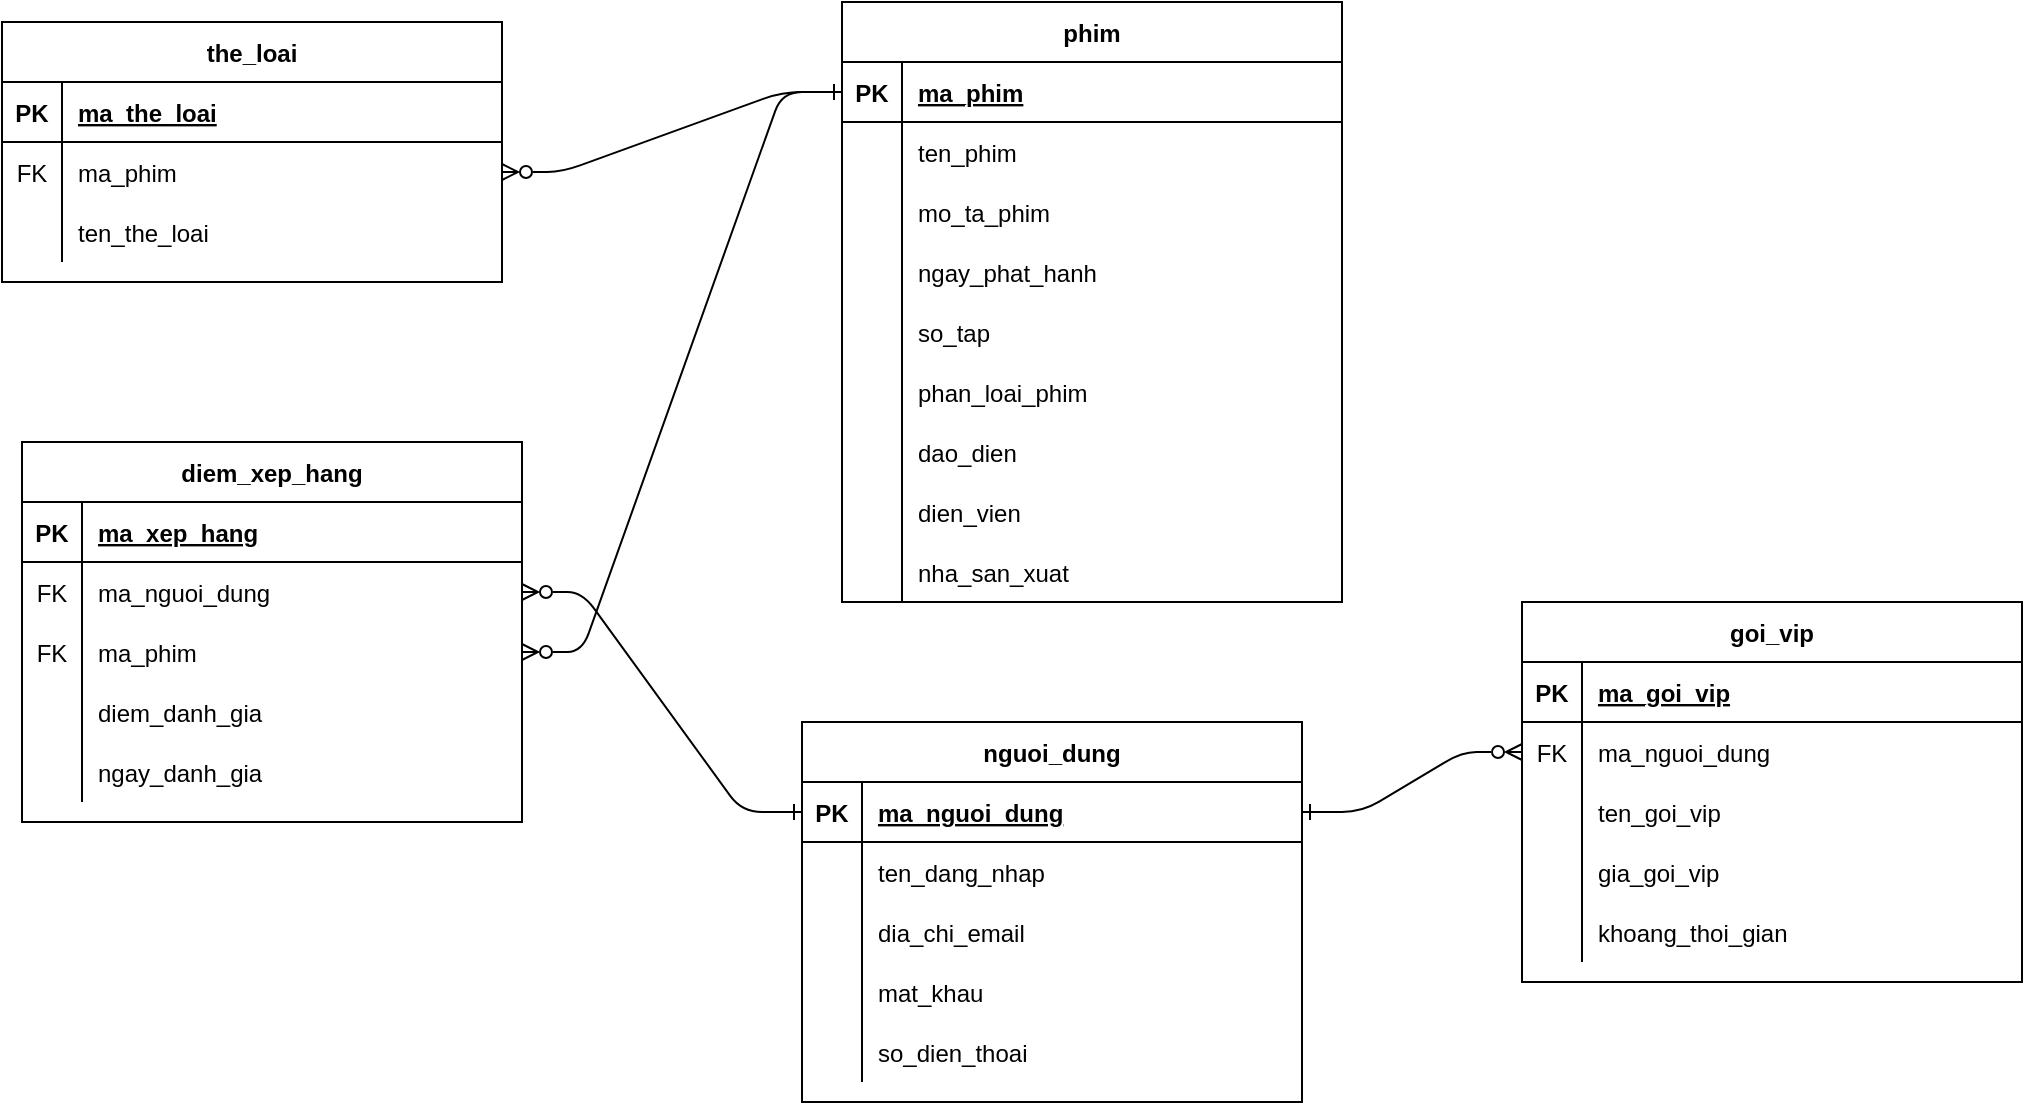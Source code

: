 <mxfile version="21.3.2" type="device">
  <diagram id="C5RBs43oDa-KdzZeNtuy" name="Page-1">
    <mxGraphModel dx="2812" dy="1273" grid="1" gridSize="10" guides="1" tooltips="1" connect="1" arrows="1" fold="1" page="1" pageScale="1" pageWidth="827" pageHeight="1169" math="0" shadow="0">
      <root>
        <mxCell id="WIyWlLk6GJQsqaUBKTNV-0" />
        <mxCell id="WIyWlLk6GJQsqaUBKTNV-1" parent="WIyWlLk6GJQsqaUBKTNV-0" />
        <mxCell id="9zA_-VVxKtDhb3yaYlYv-92" value="nguoi_dung" style="shape=table;startSize=30;container=1;collapsible=1;childLayout=tableLayout;fixedRows=1;rowLines=0;fontStyle=1;align=center;resizeLast=1;" parent="WIyWlLk6GJQsqaUBKTNV-1" vertex="1">
          <mxGeometry x="110" y="590" width="250" height="190" as="geometry" />
        </mxCell>
        <mxCell id="9zA_-VVxKtDhb3yaYlYv-93" value="" style="shape=partialRectangle;collapsible=0;dropTarget=0;pointerEvents=0;fillColor=none;points=[[0,0.5],[1,0.5]];portConstraint=eastwest;top=0;left=0;right=0;bottom=1;" parent="9zA_-VVxKtDhb3yaYlYv-92" vertex="1">
          <mxGeometry y="30" width="250" height="30" as="geometry" />
        </mxCell>
        <mxCell id="9zA_-VVxKtDhb3yaYlYv-94" value="PK" style="shape=partialRectangle;overflow=hidden;connectable=0;fillColor=none;top=0;left=0;bottom=0;right=0;fontStyle=1;" parent="9zA_-VVxKtDhb3yaYlYv-93" vertex="1">
          <mxGeometry width="30" height="30" as="geometry">
            <mxRectangle width="30" height="30" as="alternateBounds" />
          </mxGeometry>
        </mxCell>
        <mxCell id="9zA_-VVxKtDhb3yaYlYv-95" value="ma_nguoi_dung" style="shape=partialRectangle;overflow=hidden;connectable=0;fillColor=none;top=0;left=0;bottom=0;right=0;align=left;spacingLeft=6;fontStyle=5;" parent="9zA_-VVxKtDhb3yaYlYv-93" vertex="1">
          <mxGeometry x="30" width="220" height="30" as="geometry">
            <mxRectangle width="220" height="30" as="alternateBounds" />
          </mxGeometry>
        </mxCell>
        <mxCell id="9zA_-VVxKtDhb3yaYlYv-96" value="" style="shape=partialRectangle;collapsible=0;dropTarget=0;pointerEvents=0;fillColor=none;points=[[0,0.5],[1,0.5]];portConstraint=eastwest;top=0;left=0;right=0;bottom=0;" parent="9zA_-VVxKtDhb3yaYlYv-92" vertex="1">
          <mxGeometry y="60" width="250" height="30" as="geometry" />
        </mxCell>
        <mxCell id="9zA_-VVxKtDhb3yaYlYv-97" value="" style="shape=partialRectangle;overflow=hidden;connectable=0;fillColor=none;top=0;left=0;bottom=0;right=0;" parent="9zA_-VVxKtDhb3yaYlYv-96" vertex="1">
          <mxGeometry width="30" height="30" as="geometry">
            <mxRectangle width="30" height="30" as="alternateBounds" />
          </mxGeometry>
        </mxCell>
        <mxCell id="9zA_-VVxKtDhb3yaYlYv-98" value="ten_dang_nhap" style="shape=partialRectangle;overflow=hidden;connectable=0;fillColor=none;top=0;left=0;bottom=0;right=0;align=left;spacingLeft=6;" parent="9zA_-VVxKtDhb3yaYlYv-96" vertex="1">
          <mxGeometry x="30" width="220" height="30" as="geometry">
            <mxRectangle width="220" height="30" as="alternateBounds" />
          </mxGeometry>
        </mxCell>
        <mxCell id="9zA_-VVxKtDhb3yaYlYv-99" value="" style="shape=partialRectangle;collapsible=0;dropTarget=0;pointerEvents=0;fillColor=none;points=[[0,0.5],[1,0.5]];portConstraint=eastwest;top=0;left=0;right=0;bottom=0;" parent="9zA_-VVxKtDhb3yaYlYv-92" vertex="1">
          <mxGeometry y="90" width="250" height="30" as="geometry" />
        </mxCell>
        <mxCell id="9zA_-VVxKtDhb3yaYlYv-100" value="" style="shape=partialRectangle;overflow=hidden;connectable=0;fillColor=none;top=0;left=0;bottom=0;right=0;" parent="9zA_-VVxKtDhb3yaYlYv-99" vertex="1">
          <mxGeometry width="30" height="30" as="geometry">
            <mxRectangle width="30" height="30" as="alternateBounds" />
          </mxGeometry>
        </mxCell>
        <mxCell id="9zA_-VVxKtDhb3yaYlYv-101" value="dia_chi_email" style="shape=partialRectangle;overflow=hidden;connectable=0;fillColor=none;top=0;left=0;bottom=0;right=0;align=left;spacingLeft=6;" parent="9zA_-VVxKtDhb3yaYlYv-99" vertex="1">
          <mxGeometry x="30" width="220" height="30" as="geometry">
            <mxRectangle width="220" height="30" as="alternateBounds" />
          </mxGeometry>
        </mxCell>
        <mxCell id="9zA_-VVxKtDhb3yaYlYv-102" value="" style="shape=partialRectangle;collapsible=0;dropTarget=0;pointerEvents=0;fillColor=none;points=[[0,0.5],[1,0.5]];portConstraint=eastwest;top=0;left=0;right=0;bottom=0;" parent="9zA_-VVxKtDhb3yaYlYv-92" vertex="1">
          <mxGeometry y="120" width="250" height="30" as="geometry" />
        </mxCell>
        <mxCell id="9zA_-VVxKtDhb3yaYlYv-103" value="" style="shape=partialRectangle;overflow=hidden;connectable=0;fillColor=none;top=0;left=0;bottom=0;right=0;" parent="9zA_-VVxKtDhb3yaYlYv-102" vertex="1">
          <mxGeometry width="30" height="30" as="geometry">
            <mxRectangle width="30" height="30" as="alternateBounds" />
          </mxGeometry>
        </mxCell>
        <mxCell id="9zA_-VVxKtDhb3yaYlYv-104" value="mat_khau" style="shape=partialRectangle;overflow=hidden;connectable=0;fillColor=none;top=0;left=0;bottom=0;right=0;align=left;spacingLeft=6;" parent="9zA_-VVxKtDhb3yaYlYv-102" vertex="1">
          <mxGeometry x="30" width="220" height="30" as="geometry">
            <mxRectangle width="220" height="30" as="alternateBounds" />
          </mxGeometry>
        </mxCell>
        <mxCell id="9zA_-VVxKtDhb3yaYlYv-105" value="" style="shape=partialRectangle;collapsible=0;dropTarget=0;pointerEvents=0;fillColor=none;points=[[0,0.5],[1,0.5]];portConstraint=eastwest;top=0;left=0;right=0;bottom=0;" parent="9zA_-VVxKtDhb3yaYlYv-92" vertex="1">
          <mxGeometry y="150" width="250" height="30" as="geometry" />
        </mxCell>
        <mxCell id="9zA_-VVxKtDhb3yaYlYv-106" value="" style="shape=partialRectangle;overflow=hidden;connectable=0;fillColor=none;top=0;left=0;bottom=0;right=0;" parent="9zA_-VVxKtDhb3yaYlYv-105" vertex="1">
          <mxGeometry width="30" height="30" as="geometry">
            <mxRectangle width="30" height="30" as="alternateBounds" />
          </mxGeometry>
        </mxCell>
        <mxCell id="9zA_-VVxKtDhb3yaYlYv-107" value="so_dien_thoai" style="shape=partialRectangle;overflow=hidden;connectable=0;fillColor=none;top=0;left=0;bottom=0;right=0;align=left;spacingLeft=6;" parent="9zA_-VVxKtDhb3yaYlYv-105" vertex="1">
          <mxGeometry x="30" width="220" height="30" as="geometry">
            <mxRectangle width="220" height="30" as="alternateBounds" />
          </mxGeometry>
        </mxCell>
        <mxCell id="9zA_-VVxKtDhb3yaYlYv-127" value="" style="edgeStyle=entityRelationEdgeStyle;endArrow=ERzeroToMany;startArrow=ERone;endFill=0;startFill=0;exitX=0;exitY=0.5;exitDx=0;exitDy=0;entryX=1;entryY=0.5;entryDx=0;entryDy=0;" parent="WIyWlLk6GJQsqaUBKTNV-1" source="9zA_-VVxKtDhb3yaYlYv-142" target="9zA_-VVxKtDhb3yaYlYv-223" edge="1">
          <mxGeometry width="100" height="100" relative="1" as="geometry">
            <mxPoint x="650" y="200" as="sourcePoint" />
            <mxPoint x="20.0" y="705" as="targetPoint" />
          </mxGeometry>
        </mxCell>
        <mxCell id="9zA_-VVxKtDhb3yaYlYv-141" value="phim" style="shape=table;startSize=30;container=1;collapsible=1;childLayout=tableLayout;fixedRows=1;rowLines=0;fontStyle=1;align=center;resizeLast=1;" parent="WIyWlLk6GJQsqaUBKTNV-1" vertex="1">
          <mxGeometry x="130" y="230" width="250" height="300" as="geometry" />
        </mxCell>
        <mxCell id="9zA_-VVxKtDhb3yaYlYv-142" value="" style="shape=partialRectangle;collapsible=0;dropTarget=0;pointerEvents=0;fillColor=none;points=[[0,0.5],[1,0.5]];portConstraint=eastwest;top=0;left=0;right=0;bottom=1;" parent="9zA_-VVxKtDhb3yaYlYv-141" vertex="1">
          <mxGeometry y="30" width="250" height="30" as="geometry" />
        </mxCell>
        <mxCell id="9zA_-VVxKtDhb3yaYlYv-143" value="PK" style="shape=partialRectangle;overflow=hidden;connectable=0;fillColor=none;top=0;left=0;bottom=0;right=0;fontStyle=1;" parent="9zA_-VVxKtDhb3yaYlYv-142" vertex="1">
          <mxGeometry width="30" height="30" as="geometry">
            <mxRectangle width="30" height="30" as="alternateBounds" />
          </mxGeometry>
        </mxCell>
        <mxCell id="9zA_-VVxKtDhb3yaYlYv-144" value="ma_phim" style="shape=partialRectangle;overflow=hidden;connectable=0;fillColor=none;top=0;left=0;bottom=0;right=0;align=left;spacingLeft=6;fontStyle=5;" parent="9zA_-VVxKtDhb3yaYlYv-142" vertex="1">
          <mxGeometry x="30" width="220" height="30" as="geometry">
            <mxRectangle width="220" height="30" as="alternateBounds" />
          </mxGeometry>
        </mxCell>
        <mxCell id="9zA_-VVxKtDhb3yaYlYv-145" value="" style="shape=partialRectangle;collapsible=0;dropTarget=0;pointerEvents=0;fillColor=none;points=[[0,0.5],[1,0.5]];portConstraint=eastwest;top=0;left=0;right=0;bottom=0;" parent="9zA_-VVxKtDhb3yaYlYv-141" vertex="1">
          <mxGeometry y="60" width="250" height="30" as="geometry" />
        </mxCell>
        <mxCell id="9zA_-VVxKtDhb3yaYlYv-146" value="" style="shape=partialRectangle;overflow=hidden;connectable=0;fillColor=none;top=0;left=0;bottom=0;right=0;" parent="9zA_-VVxKtDhb3yaYlYv-145" vertex="1">
          <mxGeometry width="30" height="30" as="geometry">
            <mxRectangle width="30" height="30" as="alternateBounds" />
          </mxGeometry>
        </mxCell>
        <mxCell id="9zA_-VVxKtDhb3yaYlYv-147" value="ten_phim" style="shape=partialRectangle;overflow=hidden;connectable=0;fillColor=none;top=0;left=0;bottom=0;right=0;align=left;spacingLeft=6;" parent="9zA_-VVxKtDhb3yaYlYv-145" vertex="1">
          <mxGeometry x="30" width="220" height="30" as="geometry">
            <mxRectangle width="220" height="30" as="alternateBounds" />
          </mxGeometry>
        </mxCell>
        <mxCell id="9zA_-VVxKtDhb3yaYlYv-148" value="" style="shape=partialRectangle;collapsible=0;dropTarget=0;pointerEvents=0;fillColor=none;points=[[0,0.5],[1,0.5]];portConstraint=eastwest;top=0;left=0;right=0;bottom=0;" parent="9zA_-VVxKtDhb3yaYlYv-141" vertex="1">
          <mxGeometry y="90" width="250" height="30" as="geometry" />
        </mxCell>
        <mxCell id="9zA_-VVxKtDhb3yaYlYv-149" value="" style="shape=partialRectangle;overflow=hidden;connectable=0;fillColor=none;top=0;left=0;bottom=0;right=0;" parent="9zA_-VVxKtDhb3yaYlYv-148" vertex="1">
          <mxGeometry width="30" height="30" as="geometry">
            <mxRectangle width="30" height="30" as="alternateBounds" />
          </mxGeometry>
        </mxCell>
        <mxCell id="9zA_-VVxKtDhb3yaYlYv-150" value="mo_ta_phim" style="shape=partialRectangle;overflow=hidden;connectable=0;fillColor=none;top=0;left=0;bottom=0;right=0;align=left;spacingLeft=6;" parent="9zA_-VVxKtDhb3yaYlYv-148" vertex="1">
          <mxGeometry x="30" width="220" height="30" as="geometry">
            <mxRectangle width="220" height="30" as="alternateBounds" />
          </mxGeometry>
        </mxCell>
        <mxCell id="9zA_-VVxKtDhb3yaYlYv-160" value="" style="shape=partialRectangle;collapsible=0;dropTarget=0;pointerEvents=0;fillColor=none;points=[[0,0.5],[1,0.5]];portConstraint=eastwest;top=0;left=0;right=0;bottom=0;" parent="9zA_-VVxKtDhb3yaYlYv-141" vertex="1">
          <mxGeometry y="120" width="250" height="30" as="geometry" />
        </mxCell>
        <mxCell id="9zA_-VVxKtDhb3yaYlYv-161" value="" style="shape=partialRectangle;overflow=hidden;connectable=0;fillColor=none;top=0;left=0;bottom=0;right=0;" parent="9zA_-VVxKtDhb3yaYlYv-160" vertex="1">
          <mxGeometry width="30" height="30" as="geometry">
            <mxRectangle width="30" height="30" as="alternateBounds" />
          </mxGeometry>
        </mxCell>
        <mxCell id="9zA_-VVxKtDhb3yaYlYv-162" value="ngay_phat_hanh" style="shape=partialRectangle;overflow=hidden;connectable=0;fillColor=none;top=0;left=0;bottom=0;right=0;align=left;spacingLeft=6;" parent="9zA_-VVxKtDhb3yaYlYv-160" vertex="1">
          <mxGeometry x="30" width="220" height="30" as="geometry">
            <mxRectangle width="220" height="30" as="alternateBounds" />
          </mxGeometry>
        </mxCell>
        <mxCell id="9zA_-VVxKtDhb3yaYlYv-163" value="" style="shape=partialRectangle;collapsible=0;dropTarget=0;pointerEvents=0;fillColor=none;points=[[0,0.5],[1,0.5]];portConstraint=eastwest;top=0;left=0;right=0;bottom=0;" parent="9zA_-VVxKtDhb3yaYlYv-141" vertex="1">
          <mxGeometry y="150" width="250" height="30" as="geometry" />
        </mxCell>
        <mxCell id="9zA_-VVxKtDhb3yaYlYv-164" value="" style="shape=partialRectangle;overflow=hidden;connectable=0;fillColor=none;top=0;left=0;bottom=0;right=0;" parent="9zA_-VVxKtDhb3yaYlYv-163" vertex="1">
          <mxGeometry width="30" height="30" as="geometry">
            <mxRectangle width="30" height="30" as="alternateBounds" />
          </mxGeometry>
        </mxCell>
        <mxCell id="9zA_-VVxKtDhb3yaYlYv-165" value="so_tap" style="shape=partialRectangle;overflow=hidden;connectable=0;fillColor=none;top=0;left=0;bottom=0;right=0;align=left;spacingLeft=6;" parent="9zA_-VVxKtDhb3yaYlYv-163" vertex="1">
          <mxGeometry x="30" width="220" height="30" as="geometry">
            <mxRectangle width="220" height="30" as="alternateBounds" />
          </mxGeometry>
        </mxCell>
        <mxCell id="9zA_-VVxKtDhb3yaYlYv-166" value="" style="shape=partialRectangle;collapsible=0;dropTarget=0;pointerEvents=0;fillColor=none;points=[[0,0.5],[1,0.5]];portConstraint=eastwest;top=0;left=0;right=0;bottom=0;" parent="9zA_-VVxKtDhb3yaYlYv-141" vertex="1">
          <mxGeometry y="180" width="250" height="30" as="geometry" />
        </mxCell>
        <mxCell id="9zA_-VVxKtDhb3yaYlYv-167" value="" style="shape=partialRectangle;overflow=hidden;connectable=0;fillColor=none;top=0;left=0;bottom=0;right=0;" parent="9zA_-VVxKtDhb3yaYlYv-166" vertex="1">
          <mxGeometry width="30" height="30" as="geometry">
            <mxRectangle width="30" height="30" as="alternateBounds" />
          </mxGeometry>
        </mxCell>
        <mxCell id="9zA_-VVxKtDhb3yaYlYv-168" value="phan_loai_phim" style="shape=partialRectangle;overflow=hidden;connectable=0;fillColor=none;top=0;left=0;bottom=0;right=0;align=left;spacingLeft=6;" parent="9zA_-VVxKtDhb3yaYlYv-166" vertex="1">
          <mxGeometry x="30" width="220" height="30" as="geometry">
            <mxRectangle width="220" height="30" as="alternateBounds" />
          </mxGeometry>
        </mxCell>
        <mxCell id="lFKRkykM_E65F_lDE0lG-19" value="" style="shape=partialRectangle;collapsible=0;dropTarget=0;pointerEvents=0;fillColor=none;points=[[0,0.5],[1,0.5]];portConstraint=eastwest;top=0;left=0;right=0;bottom=0;" vertex="1" parent="9zA_-VVxKtDhb3yaYlYv-141">
          <mxGeometry y="210" width="250" height="30" as="geometry" />
        </mxCell>
        <mxCell id="lFKRkykM_E65F_lDE0lG-20" value="" style="shape=partialRectangle;overflow=hidden;connectable=0;fillColor=none;top=0;left=0;bottom=0;right=0;" vertex="1" parent="lFKRkykM_E65F_lDE0lG-19">
          <mxGeometry width="30" height="30" as="geometry">
            <mxRectangle width="30" height="30" as="alternateBounds" />
          </mxGeometry>
        </mxCell>
        <mxCell id="lFKRkykM_E65F_lDE0lG-21" value="dao_dien" style="shape=partialRectangle;overflow=hidden;connectable=0;fillColor=none;top=0;left=0;bottom=0;right=0;align=left;spacingLeft=6;" vertex="1" parent="lFKRkykM_E65F_lDE0lG-19">
          <mxGeometry x="30" width="220" height="30" as="geometry">
            <mxRectangle width="220" height="30" as="alternateBounds" />
          </mxGeometry>
        </mxCell>
        <mxCell id="lFKRkykM_E65F_lDE0lG-22" value="" style="shape=partialRectangle;collapsible=0;dropTarget=0;pointerEvents=0;fillColor=none;points=[[0,0.5],[1,0.5]];portConstraint=eastwest;top=0;left=0;right=0;bottom=0;" vertex="1" parent="9zA_-VVxKtDhb3yaYlYv-141">
          <mxGeometry y="240" width="250" height="30" as="geometry" />
        </mxCell>
        <mxCell id="lFKRkykM_E65F_lDE0lG-23" value="" style="shape=partialRectangle;overflow=hidden;connectable=0;fillColor=none;top=0;left=0;bottom=0;right=0;" vertex="1" parent="lFKRkykM_E65F_lDE0lG-22">
          <mxGeometry width="30" height="30" as="geometry">
            <mxRectangle width="30" height="30" as="alternateBounds" />
          </mxGeometry>
        </mxCell>
        <mxCell id="lFKRkykM_E65F_lDE0lG-24" value="dien_vien" style="shape=partialRectangle;overflow=hidden;connectable=0;fillColor=none;top=0;left=0;bottom=0;right=0;align=left;spacingLeft=6;" vertex="1" parent="lFKRkykM_E65F_lDE0lG-22">
          <mxGeometry x="30" width="220" height="30" as="geometry">
            <mxRectangle width="220" height="30" as="alternateBounds" />
          </mxGeometry>
        </mxCell>
        <mxCell id="lFKRkykM_E65F_lDE0lG-25" value="" style="shape=partialRectangle;collapsible=0;dropTarget=0;pointerEvents=0;fillColor=none;points=[[0,0.5],[1,0.5]];portConstraint=eastwest;top=0;left=0;right=0;bottom=0;" vertex="1" parent="9zA_-VVxKtDhb3yaYlYv-141">
          <mxGeometry y="270" width="250" height="30" as="geometry" />
        </mxCell>
        <mxCell id="lFKRkykM_E65F_lDE0lG-26" value="" style="shape=partialRectangle;overflow=hidden;connectable=0;fillColor=none;top=0;left=0;bottom=0;right=0;" vertex="1" parent="lFKRkykM_E65F_lDE0lG-25">
          <mxGeometry width="30" height="30" as="geometry">
            <mxRectangle width="30" height="30" as="alternateBounds" />
          </mxGeometry>
        </mxCell>
        <mxCell id="lFKRkykM_E65F_lDE0lG-27" value="nha_san_xuat" style="shape=partialRectangle;overflow=hidden;connectable=0;fillColor=none;top=0;left=0;bottom=0;right=0;align=left;spacingLeft=6;" vertex="1" parent="lFKRkykM_E65F_lDE0lG-25">
          <mxGeometry x="30" width="220" height="30" as="geometry">
            <mxRectangle width="220" height="30" as="alternateBounds" />
          </mxGeometry>
        </mxCell>
        <mxCell id="9zA_-VVxKtDhb3yaYlYv-219" value="the_loai" style="shape=table;startSize=30;container=1;collapsible=1;childLayout=tableLayout;fixedRows=1;rowLines=0;fontStyle=1;align=center;resizeLast=1;" parent="WIyWlLk6GJQsqaUBKTNV-1" vertex="1">
          <mxGeometry x="-290" y="240" width="250" height="130" as="geometry" />
        </mxCell>
        <mxCell id="9zA_-VVxKtDhb3yaYlYv-220" value="" style="shape=partialRectangle;collapsible=0;dropTarget=0;pointerEvents=0;fillColor=none;points=[[0,0.5],[1,0.5]];portConstraint=eastwest;top=0;left=0;right=0;bottom=1;" parent="9zA_-VVxKtDhb3yaYlYv-219" vertex="1">
          <mxGeometry y="30" width="250" height="30" as="geometry" />
        </mxCell>
        <mxCell id="9zA_-VVxKtDhb3yaYlYv-221" value="PK" style="shape=partialRectangle;overflow=hidden;connectable=0;fillColor=none;top=0;left=0;bottom=0;right=0;fontStyle=1;" parent="9zA_-VVxKtDhb3yaYlYv-220" vertex="1">
          <mxGeometry width="30" height="30" as="geometry">
            <mxRectangle width="30" height="30" as="alternateBounds" />
          </mxGeometry>
        </mxCell>
        <mxCell id="9zA_-VVxKtDhb3yaYlYv-222" value="ma_the_loai" style="shape=partialRectangle;overflow=hidden;connectable=0;fillColor=none;top=0;left=0;bottom=0;right=0;align=left;spacingLeft=6;fontStyle=5;" parent="9zA_-VVxKtDhb3yaYlYv-220" vertex="1">
          <mxGeometry x="30" width="220" height="30" as="geometry">
            <mxRectangle width="220" height="30" as="alternateBounds" />
          </mxGeometry>
        </mxCell>
        <mxCell id="9zA_-VVxKtDhb3yaYlYv-223" value="" style="shape=partialRectangle;collapsible=0;dropTarget=0;pointerEvents=0;fillColor=none;points=[[0,0.5],[1,0.5]];portConstraint=eastwest;top=0;left=0;right=0;bottom=0;" parent="9zA_-VVxKtDhb3yaYlYv-219" vertex="1">
          <mxGeometry y="60" width="250" height="30" as="geometry" />
        </mxCell>
        <mxCell id="9zA_-VVxKtDhb3yaYlYv-224" value="FK" style="shape=partialRectangle;overflow=hidden;connectable=0;fillColor=none;top=0;left=0;bottom=0;right=0;" parent="9zA_-VVxKtDhb3yaYlYv-223" vertex="1">
          <mxGeometry width="30" height="30" as="geometry">
            <mxRectangle width="30" height="30" as="alternateBounds" />
          </mxGeometry>
        </mxCell>
        <mxCell id="9zA_-VVxKtDhb3yaYlYv-225" value="ma_phim" style="shape=partialRectangle;overflow=hidden;connectable=0;fillColor=none;top=0;left=0;bottom=0;right=0;align=left;spacingLeft=6;" parent="9zA_-VVxKtDhb3yaYlYv-223" vertex="1">
          <mxGeometry x="30" width="220" height="30" as="geometry">
            <mxRectangle width="220" height="30" as="alternateBounds" />
          </mxGeometry>
        </mxCell>
        <mxCell id="xwJ2lEK02eND5uKQ-8Lv-21" value="" style="shape=partialRectangle;collapsible=0;dropTarget=0;pointerEvents=0;fillColor=none;points=[[0,0.5],[1,0.5]];portConstraint=eastwest;top=0;left=0;right=0;bottom=0;" parent="9zA_-VVxKtDhb3yaYlYv-219" vertex="1">
          <mxGeometry y="90" width="250" height="30" as="geometry" />
        </mxCell>
        <mxCell id="xwJ2lEK02eND5uKQ-8Lv-22" value="" style="shape=partialRectangle;overflow=hidden;connectable=0;fillColor=none;top=0;left=0;bottom=0;right=0;" parent="xwJ2lEK02eND5uKQ-8Lv-21" vertex="1">
          <mxGeometry width="30" height="30" as="geometry">
            <mxRectangle width="30" height="30" as="alternateBounds" />
          </mxGeometry>
        </mxCell>
        <mxCell id="xwJ2lEK02eND5uKQ-8Lv-23" value="ten_the_loai" style="shape=partialRectangle;overflow=hidden;connectable=0;fillColor=none;top=0;left=0;bottom=0;right=0;align=left;spacingLeft=6;" parent="xwJ2lEK02eND5uKQ-8Lv-21" vertex="1">
          <mxGeometry x="30" width="220" height="30" as="geometry">
            <mxRectangle width="220" height="30" as="alternateBounds" />
          </mxGeometry>
        </mxCell>
        <mxCell id="9zA_-VVxKtDhb3yaYlYv-348" value="diem_xep_hang" style="shape=table;startSize=30;container=1;collapsible=1;childLayout=tableLayout;fixedRows=1;rowLines=0;fontStyle=1;align=center;resizeLast=1;" parent="WIyWlLk6GJQsqaUBKTNV-1" vertex="1">
          <mxGeometry x="-280" y="450" width="250" height="190" as="geometry" />
        </mxCell>
        <mxCell id="9zA_-VVxKtDhb3yaYlYv-349" value="" style="shape=partialRectangle;collapsible=0;dropTarget=0;pointerEvents=0;fillColor=none;points=[[0,0.5],[1,0.5]];portConstraint=eastwest;top=0;left=0;right=0;bottom=1;" parent="9zA_-VVxKtDhb3yaYlYv-348" vertex="1">
          <mxGeometry y="30" width="250" height="30" as="geometry" />
        </mxCell>
        <mxCell id="9zA_-VVxKtDhb3yaYlYv-350" value="PK" style="shape=partialRectangle;overflow=hidden;connectable=0;fillColor=none;top=0;left=0;bottom=0;right=0;fontStyle=1;" parent="9zA_-VVxKtDhb3yaYlYv-349" vertex="1">
          <mxGeometry width="30" height="30" as="geometry">
            <mxRectangle width="30" height="30" as="alternateBounds" />
          </mxGeometry>
        </mxCell>
        <mxCell id="9zA_-VVxKtDhb3yaYlYv-351" value="ma_xep_hang" style="shape=partialRectangle;overflow=hidden;connectable=0;fillColor=none;top=0;left=0;bottom=0;right=0;align=left;spacingLeft=6;fontStyle=5;" parent="9zA_-VVxKtDhb3yaYlYv-349" vertex="1">
          <mxGeometry x="30" width="220" height="30" as="geometry">
            <mxRectangle width="220" height="30" as="alternateBounds" />
          </mxGeometry>
        </mxCell>
        <mxCell id="9zA_-VVxKtDhb3yaYlYv-352" value="" style="shape=partialRectangle;collapsible=0;dropTarget=0;pointerEvents=0;fillColor=none;points=[[0,0.5],[1,0.5]];portConstraint=eastwest;top=0;left=0;right=0;bottom=0;" parent="9zA_-VVxKtDhb3yaYlYv-348" vertex="1">
          <mxGeometry y="60" width="250" height="30" as="geometry" />
        </mxCell>
        <mxCell id="9zA_-VVxKtDhb3yaYlYv-353" value="FK" style="shape=partialRectangle;overflow=hidden;connectable=0;fillColor=none;top=0;left=0;bottom=0;right=0;" parent="9zA_-VVxKtDhb3yaYlYv-352" vertex="1">
          <mxGeometry width="30" height="30" as="geometry">
            <mxRectangle width="30" height="30" as="alternateBounds" />
          </mxGeometry>
        </mxCell>
        <mxCell id="9zA_-VVxKtDhb3yaYlYv-354" value="ma_nguoi_dung" style="shape=partialRectangle;overflow=hidden;connectable=0;fillColor=none;top=0;left=0;bottom=0;right=0;align=left;spacingLeft=6;" parent="9zA_-VVxKtDhb3yaYlYv-352" vertex="1">
          <mxGeometry x="30" width="220" height="30" as="geometry">
            <mxRectangle width="220" height="30" as="alternateBounds" />
          </mxGeometry>
        </mxCell>
        <mxCell id="9zA_-VVxKtDhb3yaYlYv-355" value="" style="shape=partialRectangle;collapsible=0;dropTarget=0;pointerEvents=0;fillColor=none;points=[[0,0.5],[1,0.5]];portConstraint=eastwest;top=0;left=0;right=0;bottom=0;" parent="9zA_-VVxKtDhb3yaYlYv-348" vertex="1">
          <mxGeometry y="90" width="250" height="30" as="geometry" />
        </mxCell>
        <mxCell id="9zA_-VVxKtDhb3yaYlYv-356" value="FK" style="shape=partialRectangle;overflow=hidden;connectable=0;fillColor=none;top=0;left=0;bottom=0;right=0;" parent="9zA_-VVxKtDhb3yaYlYv-355" vertex="1">
          <mxGeometry width="30" height="30" as="geometry">
            <mxRectangle width="30" height="30" as="alternateBounds" />
          </mxGeometry>
        </mxCell>
        <mxCell id="9zA_-VVxKtDhb3yaYlYv-357" value="ma_phim" style="shape=partialRectangle;overflow=hidden;connectable=0;fillColor=none;top=0;left=0;bottom=0;right=0;align=left;spacingLeft=6;" parent="9zA_-VVxKtDhb3yaYlYv-355" vertex="1">
          <mxGeometry x="30" width="220" height="30" as="geometry">
            <mxRectangle width="220" height="30" as="alternateBounds" />
          </mxGeometry>
        </mxCell>
        <mxCell id="9zA_-VVxKtDhb3yaYlYv-358" value="" style="shape=partialRectangle;collapsible=0;dropTarget=0;pointerEvents=0;fillColor=none;points=[[0,0.5],[1,0.5]];portConstraint=eastwest;top=0;left=0;right=0;bottom=0;" parent="9zA_-VVxKtDhb3yaYlYv-348" vertex="1">
          <mxGeometry y="120" width="250" height="30" as="geometry" />
        </mxCell>
        <mxCell id="9zA_-VVxKtDhb3yaYlYv-359" value="" style="shape=partialRectangle;overflow=hidden;connectable=0;fillColor=none;top=0;left=0;bottom=0;right=0;" parent="9zA_-VVxKtDhb3yaYlYv-358" vertex="1">
          <mxGeometry width="30" height="30" as="geometry">
            <mxRectangle width="30" height="30" as="alternateBounds" />
          </mxGeometry>
        </mxCell>
        <mxCell id="9zA_-VVxKtDhb3yaYlYv-360" value="diem_danh_gia" style="shape=partialRectangle;overflow=hidden;connectable=0;fillColor=none;top=0;left=0;bottom=0;right=0;align=left;spacingLeft=6;" parent="9zA_-VVxKtDhb3yaYlYv-358" vertex="1">
          <mxGeometry x="30" width="220" height="30" as="geometry">
            <mxRectangle width="220" height="30" as="alternateBounds" />
          </mxGeometry>
        </mxCell>
        <mxCell id="9zA_-VVxKtDhb3yaYlYv-361" value="" style="shape=partialRectangle;collapsible=0;dropTarget=0;pointerEvents=0;fillColor=none;points=[[0,0.5],[1,0.5]];portConstraint=eastwest;top=0;left=0;right=0;bottom=0;" parent="9zA_-VVxKtDhb3yaYlYv-348" vertex="1">
          <mxGeometry y="150" width="250" height="30" as="geometry" />
        </mxCell>
        <mxCell id="9zA_-VVxKtDhb3yaYlYv-362" value="" style="shape=partialRectangle;overflow=hidden;connectable=0;fillColor=none;top=0;left=0;bottom=0;right=0;" parent="9zA_-VVxKtDhb3yaYlYv-361" vertex="1">
          <mxGeometry width="30" height="30" as="geometry">
            <mxRectangle width="30" height="30" as="alternateBounds" />
          </mxGeometry>
        </mxCell>
        <mxCell id="9zA_-VVxKtDhb3yaYlYv-363" value="ngay_danh_gia" style="shape=partialRectangle;overflow=hidden;connectable=0;fillColor=none;top=0;left=0;bottom=0;right=0;align=left;spacingLeft=6;" parent="9zA_-VVxKtDhb3yaYlYv-361" vertex="1">
          <mxGeometry x="30" width="220" height="30" as="geometry">
            <mxRectangle width="220" height="30" as="alternateBounds" />
          </mxGeometry>
        </mxCell>
        <mxCell id="9zA_-VVxKtDhb3yaYlYv-370" value="" style="edgeStyle=entityRelationEdgeStyle;endArrow=ERone;startArrow=ERzeroToMany;endFill=0;startFill=0;exitX=1;exitY=0.5;exitDx=0;exitDy=0;entryX=0;entryY=0.5;entryDx=0;entryDy=0;" parent="WIyWlLk6GJQsqaUBKTNV-1" source="9zA_-VVxKtDhb3yaYlYv-352" target="9zA_-VVxKtDhb3yaYlYv-93" edge="1">
          <mxGeometry width="100" height="100" relative="1" as="geometry">
            <mxPoint x="310" y="530" as="sourcePoint" />
            <mxPoint x="370" y="580" as="targetPoint" />
          </mxGeometry>
        </mxCell>
        <mxCell id="9zA_-VVxKtDhb3yaYlYv-371" value="" style="edgeStyle=entityRelationEdgeStyle;endArrow=ERone;startArrow=ERzeroToMany;endFill=0;startFill=0;entryX=0;entryY=0.5;entryDx=0;entryDy=0;" parent="WIyWlLk6GJQsqaUBKTNV-1" source="9zA_-VVxKtDhb3yaYlYv-355" target="9zA_-VVxKtDhb3yaYlYv-142" edge="1">
          <mxGeometry width="100" height="100" relative="1" as="geometry">
            <mxPoint x="-80" y="490" as="sourcePoint" />
            <mxPoint x="85" y="430" as="targetPoint" />
          </mxGeometry>
        </mxCell>
        <mxCell id="9zA_-VVxKtDhb3yaYlYv-422" value="" style="edgeStyle=entityRelationEdgeStyle;endArrow=ERzeroToMany;startArrow=ERone;endFill=0;startFill=0;" parent="WIyWlLk6GJQsqaUBKTNV-1" source="9zA_-VVxKtDhb3yaYlYv-93" target="9zA_-VVxKtDhb3yaYlYv-427" edge="1">
          <mxGeometry width="100" height="100" relative="1" as="geometry">
            <mxPoint x="448" y="660" as="sourcePoint" />
            <mxPoint x="520" y="745.0" as="targetPoint" />
          </mxGeometry>
        </mxCell>
        <mxCell id="9zA_-VVxKtDhb3yaYlYv-423" value="goi_vip" style="shape=table;startSize=30;container=1;collapsible=1;childLayout=tableLayout;fixedRows=1;rowLines=0;fontStyle=1;align=center;resizeLast=1;" parent="WIyWlLk6GJQsqaUBKTNV-1" vertex="1">
          <mxGeometry x="470" y="530" width="250" height="190" as="geometry" />
        </mxCell>
        <mxCell id="9zA_-VVxKtDhb3yaYlYv-424" value="" style="shape=partialRectangle;collapsible=0;dropTarget=0;pointerEvents=0;fillColor=none;points=[[0,0.5],[1,0.5]];portConstraint=eastwest;top=0;left=0;right=0;bottom=1;" parent="9zA_-VVxKtDhb3yaYlYv-423" vertex="1">
          <mxGeometry y="30" width="250" height="30" as="geometry" />
        </mxCell>
        <mxCell id="9zA_-VVxKtDhb3yaYlYv-425" value="PK" style="shape=partialRectangle;overflow=hidden;connectable=0;fillColor=none;top=0;left=0;bottom=0;right=0;fontStyle=1;" parent="9zA_-VVxKtDhb3yaYlYv-424" vertex="1">
          <mxGeometry width="30" height="30" as="geometry">
            <mxRectangle width="30" height="30" as="alternateBounds" />
          </mxGeometry>
        </mxCell>
        <mxCell id="9zA_-VVxKtDhb3yaYlYv-426" value="ma_goi_vip" style="shape=partialRectangle;overflow=hidden;connectable=0;fillColor=none;top=0;left=0;bottom=0;right=0;align=left;spacingLeft=6;fontStyle=5;" parent="9zA_-VVxKtDhb3yaYlYv-424" vertex="1">
          <mxGeometry x="30" width="220" height="30" as="geometry">
            <mxRectangle width="220" height="30" as="alternateBounds" />
          </mxGeometry>
        </mxCell>
        <mxCell id="9zA_-VVxKtDhb3yaYlYv-427" value="" style="shape=partialRectangle;collapsible=0;dropTarget=0;pointerEvents=0;fillColor=none;points=[[0,0.5],[1,0.5]];portConstraint=eastwest;top=0;left=0;right=0;bottom=0;" parent="9zA_-VVxKtDhb3yaYlYv-423" vertex="1">
          <mxGeometry y="60" width="250" height="30" as="geometry" />
        </mxCell>
        <mxCell id="9zA_-VVxKtDhb3yaYlYv-428" value="FK" style="shape=partialRectangle;overflow=hidden;connectable=0;fillColor=none;top=0;left=0;bottom=0;right=0;" parent="9zA_-VVxKtDhb3yaYlYv-427" vertex="1">
          <mxGeometry width="30" height="30" as="geometry">
            <mxRectangle width="30" height="30" as="alternateBounds" />
          </mxGeometry>
        </mxCell>
        <mxCell id="9zA_-VVxKtDhb3yaYlYv-429" value="ma_nguoi_dung" style="shape=partialRectangle;overflow=hidden;connectable=0;fillColor=none;top=0;left=0;bottom=0;right=0;align=left;spacingLeft=6;" parent="9zA_-VVxKtDhb3yaYlYv-427" vertex="1">
          <mxGeometry x="30" width="220" height="30" as="geometry">
            <mxRectangle width="220" height="30" as="alternateBounds" />
          </mxGeometry>
        </mxCell>
        <mxCell id="9zA_-VVxKtDhb3yaYlYv-430" value="" style="shape=partialRectangle;collapsible=0;dropTarget=0;pointerEvents=0;fillColor=none;points=[[0,0.5],[1,0.5]];portConstraint=eastwest;top=0;left=0;right=0;bottom=0;" parent="9zA_-VVxKtDhb3yaYlYv-423" vertex="1">
          <mxGeometry y="90" width="250" height="30" as="geometry" />
        </mxCell>
        <mxCell id="9zA_-VVxKtDhb3yaYlYv-431" value="" style="shape=partialRectangle;overflow=hidden;connectable=0;fillColor=none;top=0;left=0;bottom=0;right=0;" parent="9zA_-VVxKtDhb3yaYlYv-430" vertex="1">
          <mxGeometry width="30" height="30" as="geometry">
            <mxRectangle width="30" height="30" as="alternateBounds" />
          </mxGeometry>
        </mxCell>
        <mxCell id="9zA_-VVxKtDhb3yaYlYv-432" value="ten_goi_vip" style="shape=partialRectangle;overflow=hidden;connectable=0;fillColor=none;top=0;left=0;bottom=0;right=0;align=left;spacingLeft=6;" parent="9zA_-VVxKtDhb3yaYlYv-430" vertex="1">
          <mxGeometry x="30" width="220" height="30" as="geometry">
            <mxRectangle width="220" height="30" as="alternateBounds" />
          </mxGeometry>
        </mxCell>
        <mxCell id="9zA_-VVxKtDhb3yaYlYv-433" value="" style="shape=partialRectangle;collapsible=0;dropTarget=0;pointerEvents=0;fillColor=none;points=[[0,0.5],[1,0.5]];portConstraint=eastwest;top=0;left=0;right=0;bottom=0;" parent="9zA_-VVxKtDhb3yaYlYv-423" vertex="1">
          <mxGeometry y="120" width="250" height="30" as="geometry" />
        </mxCell>
        <mxCell id="9zA_-VVxKtDhb3yaYlYv-434" value="" style="shape=partialRectangle;overflow=hidden;connectable=0;fillColor=none;top=0;left=0;bottom=0;right=0;" parent="9zA_-VVxKtDhb3yaYlYv-433" vertex="1">
          <mxGeometry width="30" height="30" as="geometry">
            <mxRectangle width="30" height="30" as="alternateBounds" />
          </mxGeometry>
        </mxCell>
        <mxCell id="9zA_-VVxKtDhb3yaYlYv-435" value="gia_goi_vip" style="shape=partialRectangle;overflow=hidden;connectable=0;fillColor=none;top=0;left=0;bottom=0;right=0;align=left;spacingLeft=6;" parent="9zA_-VVxKtDhb3yaYlYv-433" vertex="1">
          <mxGeometry x="30" width="220" height="30" as="geometry">
            <mxRectangle width="220" height="30" as="alternateBounds" />
          </mxGeometry>
        </mxCell>
        <mxCell id="9Q0AUrsQIGDkXJhQDn2v-0" value="" style="shape=partialRectangle;collapsible=0;dropTarget=0;pointerEvents=0;fillColor=none;points=[[0,0.5],[1,0.5]];portConstraint=eastwest;top=0;left=0;right=0;bottom=0;" parent="9zA_-VVxKtDhb3yaYlYv-423" vertex="1">
          <mxGeometry y="150" width="250" height="30" as="geometry" />
        </mxCell>
        <mxCell id="9Q0AUrsQIGDkXJhQDn2v-1" value="" style="shape=partialRectangle;overflow=hidden;connectable=0;fillColor=none;top=0;left=0;bottom=0;right=0;" parent="9Q0AUrsQIGDkXJhQDn2v-0" vertex="1">
          <mxGeometry width="30" height="30" as="geometry">
            <mxRectangle width="30" height="30" as="alternateBounds" />
          </mxGeometry>
        </mxCell>
        <mxCell id="9Q0AUrsQIGDkXJhQDn2v-2" value="khoang_thoi_gian" style="shape=partialRectangle;overflow=hidden;connectable=0;fillColor=none;top=0;left=0;bottom=0;right=0;align=left;spacingLeft=6;" parent="9Q0AUrsQIGDkXJhQDn2v-0" vertex="1">
          <mxGeometry x="30" width="220" height="30" as="geometry">
            <mxRectangle width="220" height="30" as="alternateBounds" />
          </mxGeometry>
        </mxCell>
      </root>
    </mxGraphModel>
  </diagram>
</mxfile>

